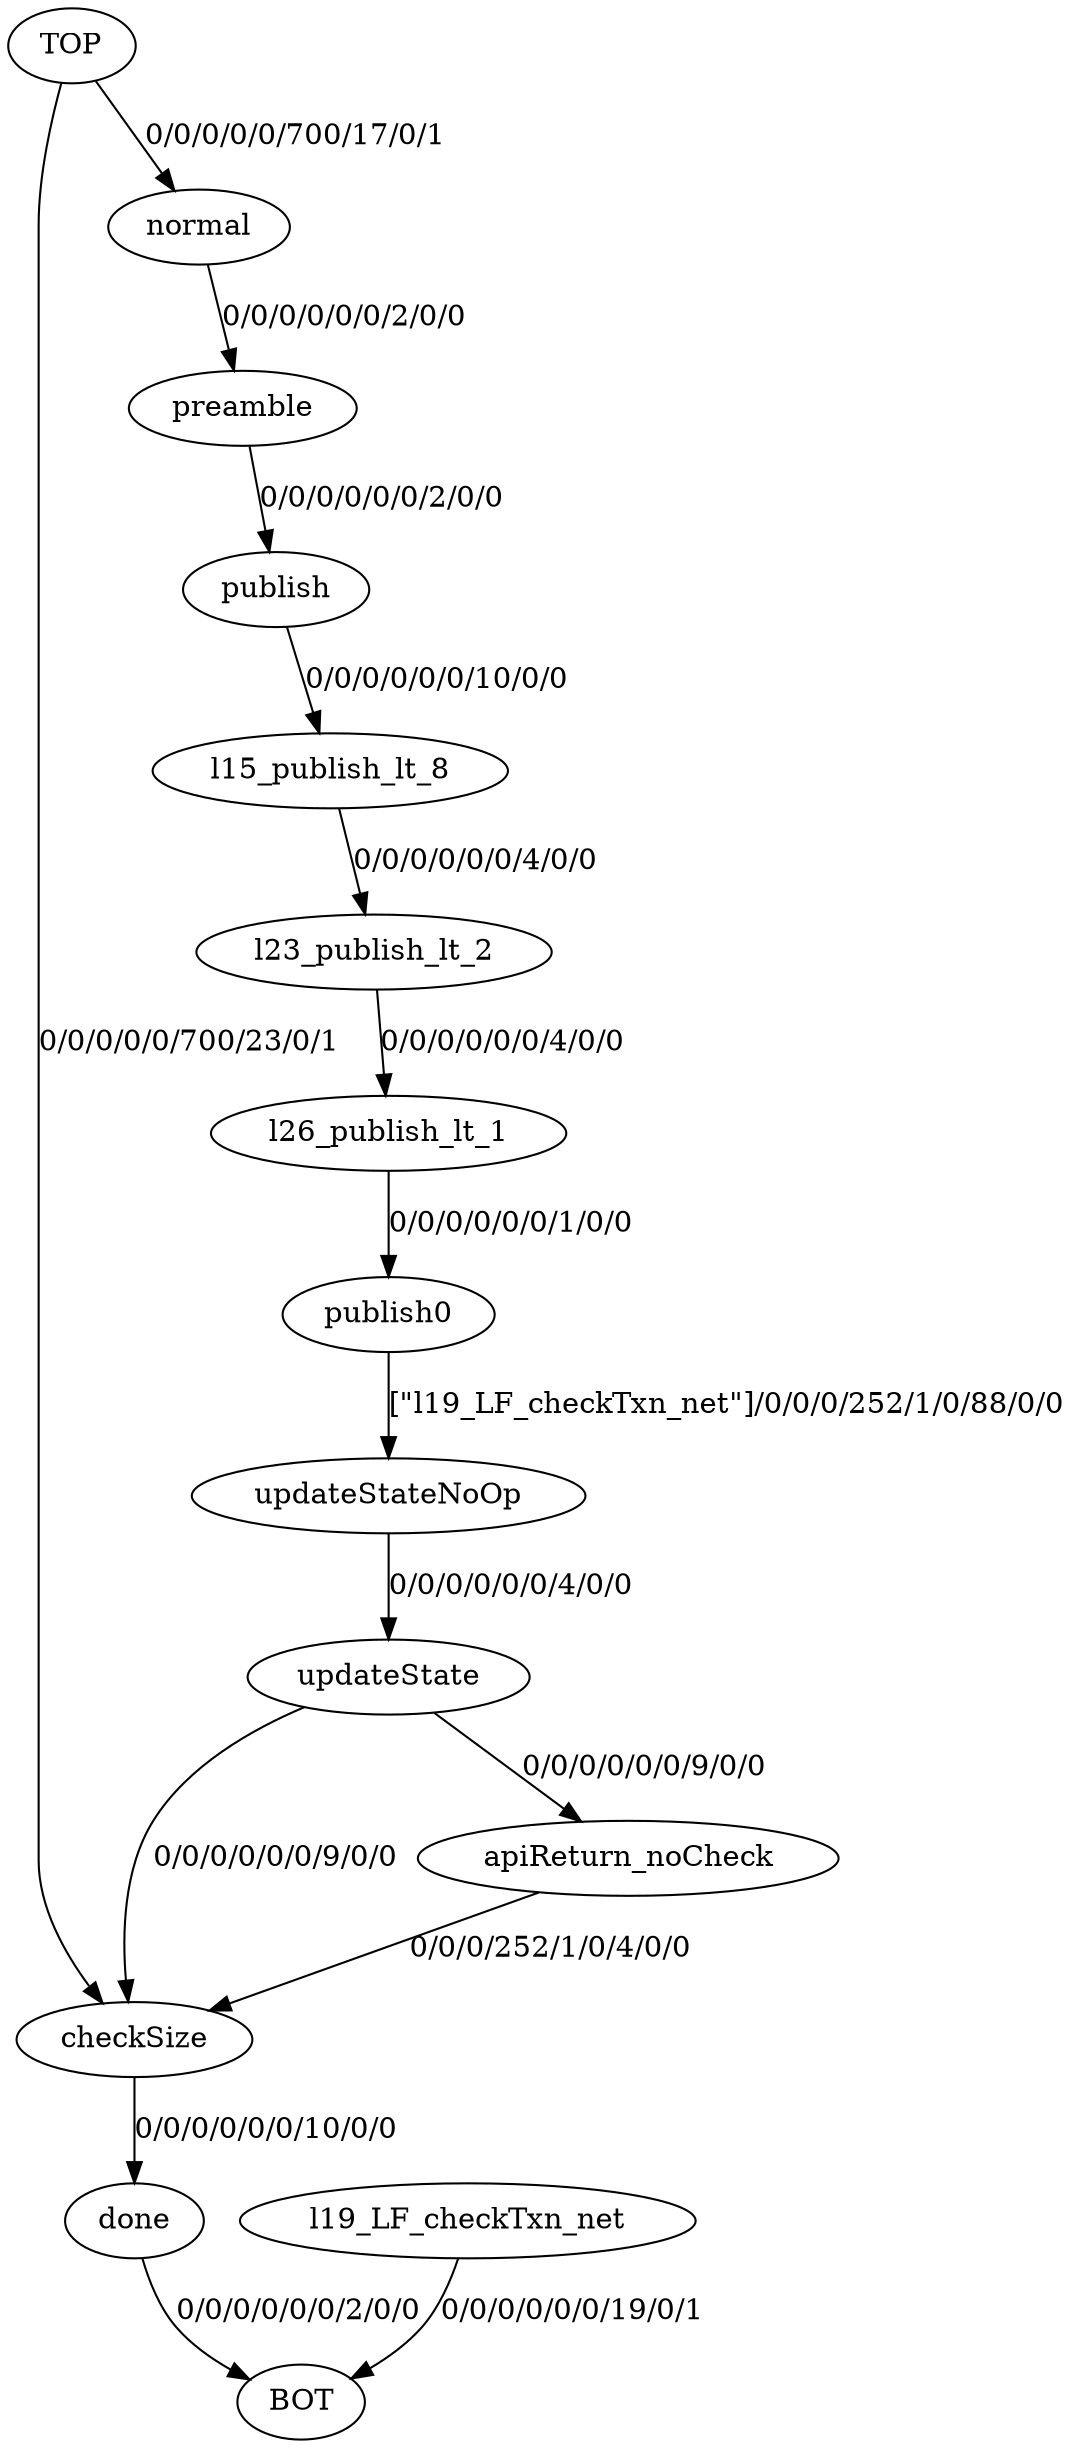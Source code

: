 // This file is in the DOT file format. Upload or copy it into a Graphviz engine, such as https://dreampuf.github.io/GraphvizOnline
digraph {
"TOP"->"checkSize"[label="0/0/0/0/0/700/23/0/1"]
"TOP"->"normal"[label="0/0/0/0/0/700/17/0/1"]
"apiReturn_noCheck"->"checkSize"[label="0/0/0/252/1/0/4/0/0"]
"checkSize"->"done"[label="0/0/0/0/0/0/10/0/0"]
"done"->"BOT"[label="0/0/0/0/0/0/2/0/0"]
"l15_publish_lt_8"->"l23_publish_lt_2"[label="0/0/0/0/0/0/4/0/0"]
"l19_LF_checkTxn_net"->"BOT"[label="0/0/0/0/0/0/19/0/1"]
"l23_publish_lt_2"->"l26_publish_lt_1"[label="0/0/0/0/0/0/4/0/0"]
"l26_publish_lt_1"->"publish0"[label="0/0/0/0/0/0/1/0/0"]
"normal"->"preamble"[label="0/0/0/0/0/0/2/0/0"]
"preamble"->"publish"[label="0/0/0/0/0/0/2/0/0"]
"publish"->"l15_publish_lt_8"[label="0/0/0/0/0/0/10/0/0"]
"publish0"->"updateStateNoOp"[label="[\"l19_LF_checkTxn_net\"]/0/0/0/252/1/0/88/0/0"]
"updateState"->"apiReturn_noCheck"[label="0/0/0/0/0/0/9/0/0"]
"updateState"->"checkSize"[label="0/0/0/0/0/0/9/0/0"]
"updateStateNoOp"->"updateState"[label="0/0/0/0/0/0/4/0/0"]
}
